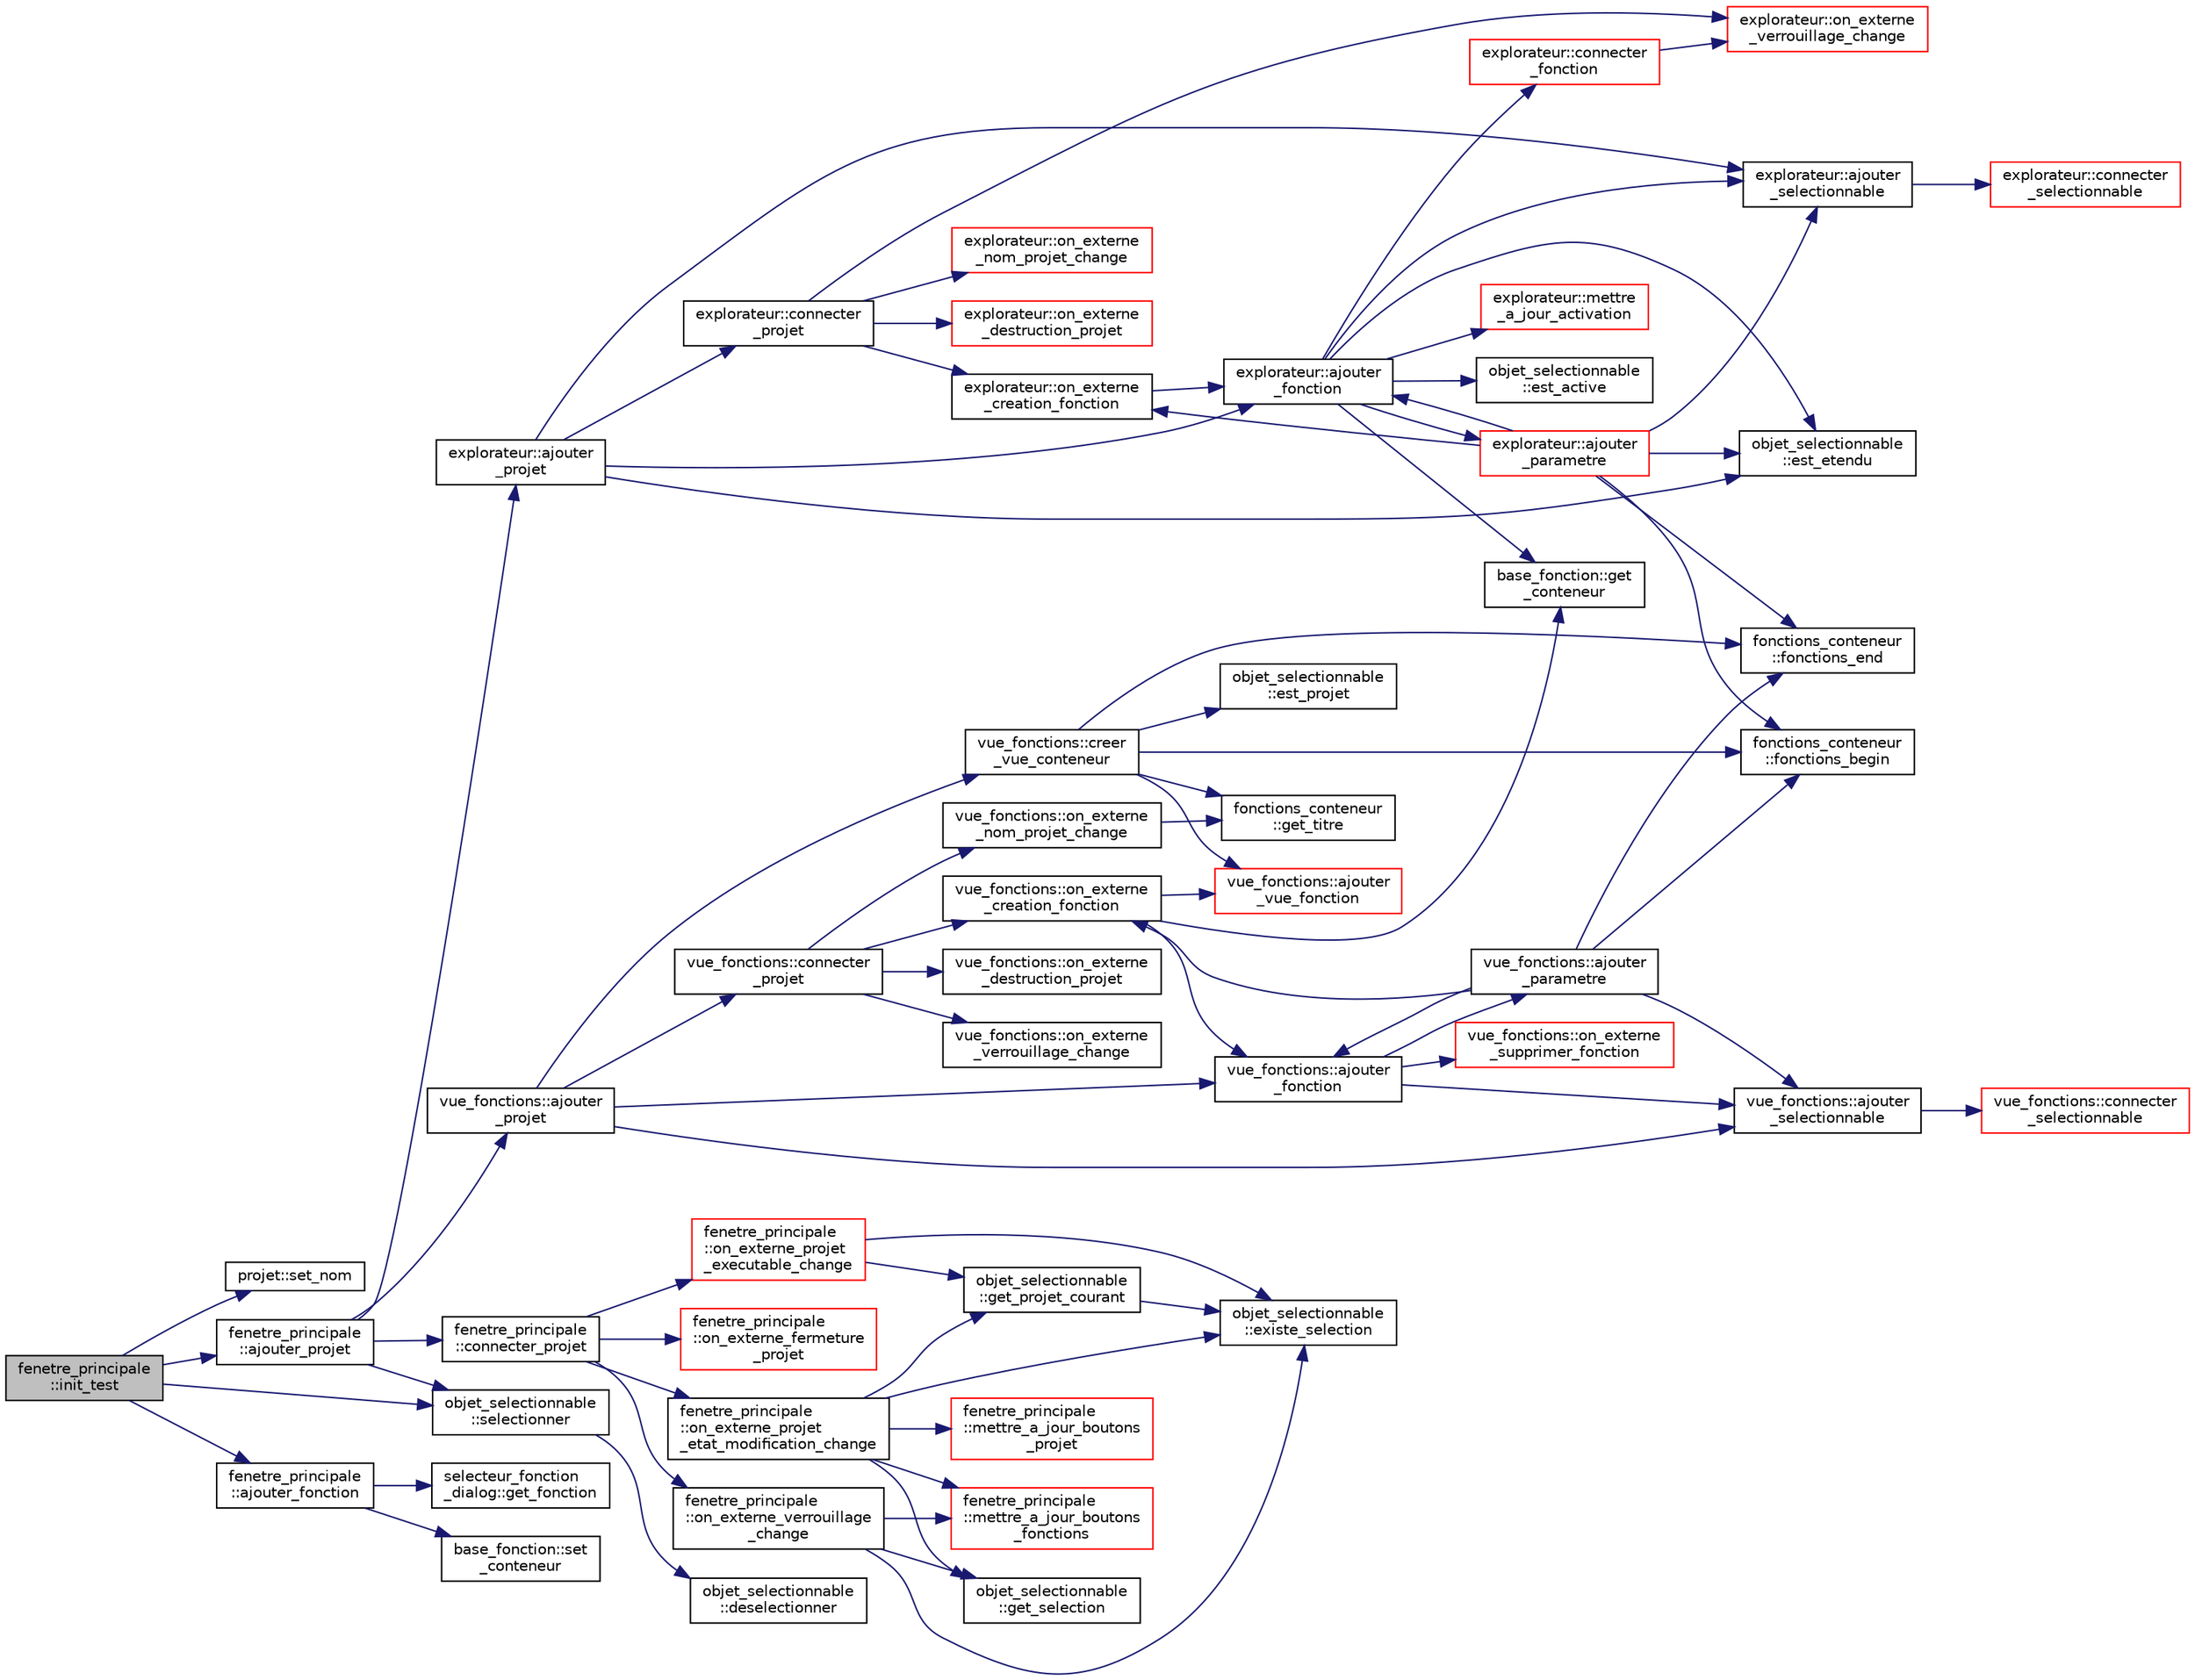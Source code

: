 digraph "fenetre_principale::init_test"
{
  edge [fontname="Helvetica",fontsize="10",labelfontname="Helvetica",labelfontsize="10"];
  node [fontname="Helvetica",fontsize="10",shape=record];
  rankdir="LR";
  Node820 [label="fenetre_principale\l::init_test",height=0.2,width=0.4,color="black", fillcolor="grey75", style="filled", fontcolor="black"];
  Node820 -> Node821 [color="midnightblue",fontsize="10",style="solid",fontname="Helvetica"];
  Node821 [label="projet::set_nom",height=0.2,width=0.4,color="black", fillcolor="white", style="filled",URL="$classprojet.html#a3020254e65eb57b4c36bf7990021ad2b"];
  Node820 -> Node822 [color="midnightblue",fontsize="10",style="solid",fontname="Helvetica"];
  Node822 [label="fenetre_principale\l::ajouter_projet",height=0.2,width=0.4,color="black", fillcolor="white", style="filled",URL="$classfenetre__principale.html#a36f89a276a3e7c84f23e953a1d1ed4c2",tooltip="Ajoute un nouveau projet donné. "];
  Node822 -> Node823 [color="midnightblue",fontsize="10",style="solid",fontname="Helvetica"];
  Node823 [label="explorateur::ajouter\l_projet",height=0.2,width=0.4,color="black", fillcolor="white", style="filled",URL="$classexplorateur.html#a187e3de9d541231a4e42cc18dd164c01",tooltip="Ajoute un projet dans l&#39;explorateur. "];
  Node823 -> Node824 [color="midnightblue",fontsize="10",style="solid",fontname="Helvetica"];
  Node824 [label="explorateur::ajouter\l_selectionnable",height=0.2,width=0.4,color="black", fillcolor="white", style="filled",URL="$classexplorateur.html#a887540b504bdc698ba2b8736fe0e9fdc",tooltip="Ajoute un objet sélectionnable à l&#39;explorateur. "];
  Node824 -> Node825 [color="midnightblue",fontsize="10",style="solid",fontname="Helvetica"];
  Node825 [label="explorateur::connecter\l_selectionnable",height=0.2,width=0.4,color="red", fillcolor="white", style="filled",URL="$classexplorateur.html#ad22d29aa9fc32953c4b2b77c56d189db",tooltip="Ajoute les connects pour un objet donné. "];
  Node823 -> Node830 [color="midnightblue",fontsize="10",style="solid",fontname="Helvetica"];
  Node830 [label="explorateur::connecter\l_projet",height=0.2,width=0.4,color="black", fillcolor="white", style="filled",URL="$classexplorateur.html#a2a297d8a36310f5b657c06e13cff0b06",tooltip="Ajoute les connects pour un projet donné. "];
  Node830 -> Node831 [color="midnightblue",fontsize="10",style="solid",fontname="Helvetica"];
  Node831 [label="explorateur::on_externe\l_creation_fonction",height=0.2,width=0.4,color="black", fillcolor="white", style="filled",URL="$classexplorateur.html#a7f6b58995b31a6b09758e6af0c5988a0",tooltip="Fonction appelée lorsqu&#39;un fonction est créée. "];
  Node831 -> Node832 [color="midnightblue",fontsize="10",style="solid",fontname="Helvetica"];
  Node832 [label="explorateur::ajouter\l_fonction",height=0.2,width=0.4,color="black", fillcolor="white", style="filled",URL="$classexplorateur.html#a9da9de05eb1380d7dc9d0dddd85f2432",tooltip="Ajoute une fonction à l&#39;explorateur. "];
  Node832 -> Node833 [color="midnightblue",fontsize="10",style="solid",fontname="Helvetica"];
  Node833 [label="base_fonction::get\l_conteneur",height=0.2,width=0.4,color="black", fillcolor="white", style="filled",URL="$classbase__fonction.html#a3ae15ad4fd18fed8252fe6d10ca17d23",tooltip="Accesseur sur le conteneur de la fonction. "];
  Node832 -> Node824 [color="midnightblue",fontsize="10",style="solid",fontname="Helvetica"];
  Node832 -> Node834 [color="midnightblue",fontsize="10",style="solid",fontname="Helvetica"];
  Node834 [label="explorateur::ajouter\l_parametre",height=0.2,width=0.4,color="red", fillcolor="white", style="filled",URL="$classexplorateur.html#a4f9742e14126da0d20dd6161c005bcd2",tooltip="Ajoute un paramètre à l&#39;explorateur. "];
  Node834 -> Node824 [color="midnightblue",fontsize="10",style="solid",fontname="Helvetica"];
  Node834 -> Node831 [color="midnightblue",fontsize="10",style="solid",fontname="Helvetica"];
  Node834 -> Node836 [color="midnightblue",fontsize="10",style="solid",fontname="Helvetica"];
  Node836 [label="fonctions_conteneur\l::fonctions_begin",height=0.2,width=0.4,color="black", fillcolor="white", style="filled",URL="$classfonctions__conteneur.html#aa1db33c3a0bf76b354e77b4a4324357a"];
  Node834 -> Node837 [color="midnightblue",fontsize="10",style="solid",fontname="Helvetica"];
  Node837 [label="fonctions_conteneur\l::fonctions_end",height=0.2,width=0.4,color="black", fillcolor="white", style="filled",URL="$classfonctions__conteneur.html#a165ee65380980b58b521a62810cd7e27"];
  Node834 -> Node832 [color="midnightblue",fontsize="10",style="solid",fontname="Helvetica"];
  Node834 -> Node838 [color="midnightblue",fontsize="10",style="solid",fontname="Helvetica"];
  Node838 [label="objet_selectionnable\l::est_etendu",height=0.2,width=0.4,color="black", fillcolor="white", style="filled",URL="$classobjet__selectionnable.html#af1e714963d861a9895ff590531396707"];
  Node832 -> Node839 [color="midnightblue",fontsize="10",style="solid",fontname="Helvetica"];
  Node839 [label="explorateur::mettre\l_a_jour_activation",height=0.2,width=0.4,color="red", fillcolor="white", style="filled",URL="$classexplorateur.html#a1c0d1a2f970f2b4d9560f33f74030f7a",tooltip="Met à jour l&#39;activation d&#39;un noeud. "];
  Node832 -> Node843 [color="midnightblue",fontsize="10",style="solid",fontname="Helvetica"];
  Node843 [label="objet_selectionnable\l::est_active",height=0.2,width=0.4,color="black", fillcolor="white", style="filled",URL="$classobjet__selectionnable.html#a9a0bf43723dd1656224cec9f3c42bba0"];
  Node832 -> Node838 [color="midnightblue",fontsize="10",style="solid",fontname="Helvetica"];
  Node832 -> Node844 [color="midnightblue",fontsize="10",style="solid",fontname="Helvetica"];
  Node844 [label="explorateur::connecter\l_fonction",height=0.2,width=0.4,color="red", fillcolor="white", style="filled",URL="$classexplorateur.html#a838a8a6442ebd91a5c242ea02c0fe3e2",tooltip="Ajoute les connects pour un fonction donnée. "];
  Node844 -> Node847 [color="midnightblue",fontsize="10",style="solid",fontname="Helvetica"];
  Node847 [label="explorateur::on_externe\l_verrouillage_change",height=0.2,width=0.4,color="red", fillcolor="white", style="filled",URL="$classexplorateur.html#afce2e984617f7198974bcd4db9c4175a",tooltip="Fonction appelée lorsque le vérouillage d&#39;un objet change. "];
  Node830 -> Node847 [color="midnightblue",fontsize="10",style="solid",fontname="Helvetica"];
  Node830 -> Node852 [color="midnightblue",fontsize="10",style="solid",fontname="Helvetica"];
  Node852 [label="explorateur::on_externe\l_nom_projet_change",height=0.2,width=0.4,color="red", fillcolor="white", style="filled",URL="$classexplorateur.html#a9f74457a3d08f73b28f5c4eaaf01acc9",tooltip="Fonction appelée lorsqu&#39;un nom de projet change. "];
  Node830 -> Node854 [color="midnightblue",fontsize="10",style="solid",fontname="Helvetica"];
  Node854 [label="explorateur::on_externe\l_destruction_projet",height=0.2,width=0.4,color="red", fillcolor="white", style="filled",URL="$classexplorateur.html#ad7dd8e9faf432a50a821f76ff8c13e39",tooltip="Fonction appelée lorsqu&#39;un projet est détruit. "];
  Node823 -> Node832 [color="midnightblue",fontsize="10",style="solid",fontname="Helvetica"];
  Node823 -> Node838 [color="midnightblue",fontsize="10",style="solid",fontname="Helvetica"];
  Node822 -> Node857 [color="midnightblue",fontsize="10",style="solid",fontname="Helvetica"];
  Node857 [label="vue_fonctions::ajouter\l_projet",height=0.2,width=0.4,color="black", fillcolor="white", style="filled",URL="$classvue__fonctions.html#ac4069084e2d6cbc37f12f6c83519b1b0"];
  Node857 -> Node858 [color="midnightblue",fontsize="10",style="solid",fontname="Helvetica"];
  Node858 [label="vue_fonctions::ajouter\l_selectionnable",height=0.2,width=0.4,color="black", fillcolor="white", style="filled",URL="$classvue__fonctions.html#a77d4c5f3bb2ec3a1160c1d05c23b8bb0"];
  Node858 -> Node859 [color="midnightblue",fontsize="10",style="solid",fontname="Helvetica"];
  Node859 [label="vue_fonctions::connecter\l_selectionnable",height=0.2,width=0.4,color="red", fillcolor="white", style="filled",URL="$classvue__fonctions.html#a8b4d92b99c2f8bad26192a3d496cd97a"];
  Node857 -> Node873 [color="midnightblue",fontsize="10",style="solid",fontname="Helvetica"];
  Node873 [label="vue_fonctions::connecter\l_projet",height=0.2,width=0.4,color="black", fillcolor="white", style="filled",URL="$classvue__fonctions.html#a7a1bbb16655ef76c7ed9fe1eadc085fa"];
  Node873 -> Node874 [color="midnightblue",fontsize="10",style="solid",fontname="Helvetica"];
  Node874 [label="vue_fonctions::on_externe\l_creation_fonction",height=0.2,width=0.4,color="black", fillcolor="white", style="filled",URL="$classvue__fonctions.html#a83878c3919ac64ebcd7c04c7c1046888"];
  Node874 -> Node875 [color="midnightblue",fontsize="10",style="solid",fontname="Helvetica"];
  Node875 [label="vue_fonctions::ajouter\l_fonction",height=0.2,width=0.4,color="black", fillcolor="white", style="filled",URL="$classvue__fonctions.html#a5a635af08c44943e09830be4d8f6d041"];
  Node875 -> Node858 [color="midnightblue",fontsize="10",style="solid",fontname="Helvetica"];
  Node875 -> Node876 [color="midnightblue",fontsize="10",style="solid",fontname="Helvetica"];
  Node876 [label="vue_fonctions::ajouter\l_parametre",height=0.2,width=0.4,color="black", fillcolor="white", style="filled",URL="$classvue__fonctions.html#ac0eb435722cb06695d5a30456659f729"];
  Node876 -> Node858 [color="midnightblue",fontsize="10",style="solid",fontname="Helvetica"];
  Node876 -> Node874 [color="midnightblue",fontsize="10",style="solid",fontname="Helvetica"];
  Node876 -> Node836 [color="midnightblue",fontsize="10",style="solid",fontname="Helvetica"];
  Node876 -> Node837 [color="midnightblue",fontsize="10",style="solid",fontname="Helvetica"];
  Node876 -> Node875 [color="midnightblue",fontsize="10",style="solid",fontname="Helvetica"];
  Node875 -> Node877 [color="midnightblue",fontsize="10",style="solid",fontname="Helvetica"];
  Node877 [label="vue_fonctions::on_externe\l_supprimer_fonction",height=0.2,width=0.4,color="red", fillcolor="white", style="filled",URL="$classvue__fonctions.html#aabefa95bb20446100e0e06b13ce13709"];
  Node874 -> Node833 [color="midnightblue",fontsize="10",style="solid",fontname="Helvetica"];
  Node874 -> Node864 [color="midnightblue",fontsize="10",style="solid",fontname="Helvetica"];
  Node864 [label="vue_fonctions::ajouter\l_vue_fonction",height=0.2,width=0.4,color="red", fillcolor="white", style="filled",URL="$classvue__fonctions.html#a8965a0253e4ffc9fddb3fb4c595ff751",tooltip="Ajoute la vue de la fonction. "];
  Node873 -> Node881 [color="midnightblue",fontsize="10",style="solid",fontname="Helvetica"];
  Node881 [label="vue_fonctions::on_externe\l_nom_projet_change",height=0.2,width=0.4,color="black", fillcolor="white", style="filled",URL="$classvue__fonctions.html#a952b392ce79225a64e3f5528d745ff30"];
  Node881 -> Node863 [color="midnightblue",fontsize="10",style="solid",fontname="Helvetica"];
  Node863 [label="fonctions_conteneur\l::get_titre",height=0.2,width=0.4,color="black", fillcolor="white", style="filled",URL="$classfonctions__conteneur.html#ab81d1b229c4f0564ef2aef27345bf1ad"];
  Node873 -> Node882 [color="midnightblue",fontsize="10",style="solid",fontname="Helvetica"];
  Node882 [label="vue_fonctions::on_externe\l_verrouillage_change",height=0.2,width=0.4,color="black", fillcolor="white", style="filled",URL="$classvue__fonctions.html#ae1040e9a2b73fb1fbc17e1a0e438c036"];
  Node873 -> Node883 [color="midnightblue",fontsize="10",style="solid",fontname="Helvetica"];
  Node883 [label="vue_fonctions::on_externe\l_destruction_projet",height=0.2,width=0.4,color="black", fillcolor="white", style="filled",URL="$classvue__fonctions.html#a9ccf7aef7028a0240a4f5eb7d2c26169"];
  Node857 -> Node875 [color="midnightblue",fontsize="10",style="solid",fontname="Helvetica"];
  Node857 -> Node861 [color="midnightblue",fontsize="10",style="solid",fontname="Helvetica"];
  Node861 [label="vue_fonctions::creer\l_vue_conteneur",height=0.2,width=0.4,color="black", fillcolor="white", style="filled",URL="$classvue__fonctions.html#a43f442e02fedae787e0027e5c766cab4",tooltip="On crée la vue. "];
  Node861 -> Node862 [color="midnightblue",fontsize="10",style="solid",fontname="Helvetica"];
  Node862 [label="objet_selectionnable\l::est_projet",height=0.2,width=0.4,color="black", fillcolor="white", style="filled",URL="$classobjet__selectionnable.html#a49ea1a29523e46f099896477a2b43eaa"];
  Node861 -> Node863 [color="midnightblue",fontsize="10",style="solid",fontname="Helvetica"];
  Node861 -> Node836 [color="midnightblue",fontsize="10",style="solid",fontname="Helvetica"];
  Node861 -> Node837 [color="midnightblue",fontsize="10",style="solid",fontname="Helvetica"];
  Node861 -> Node864 [color="midnightblue",fontsize="10",style="solid",fontname="Helvetica"];
  Node822 -> Node884 [color="midnightblue",fontsize="10",style="solid",fontname="Helvetica"];
  Node884 [label="fenetre_principale\l::connecter_projet",height=0.2,width=0.4,color="black", fillcolor="white", style="filled",URL="$classfenetre__principale.html#a8a3a74f711670339243baf7c08d7ca05",tooltip="Ajoute les connections pour un projet donné. "];
  Node884 -> Node885 [color="midnightblue",fontsize="10",style="solid",fontname="Helvetica"];
  Node885 [label="fenetre_principale\l::on_externe_projet\l_etat_modification_change",height=0.2,width=0.4,color="black", fillcolor="white", style="filled",URL="$classfenetre__principale.html#aa3031f71451237710b8e71ffc9df4f23",tooltip="Fonction appelée lorsque l&#39;état de modification d&#39;un projet change. "];
  Node885 -> Node886 [color="midnightblue",fontsize="10",style="solid",fontname="Helvetica"];
  Node886 [label="objet_selectionnable\l::existe_selection",height=0.2,width=0.4,color="black", fillcolor="white", style="filled",URL="$classobjet__selectionnable.html#ad3c9ec08e1036a463b6b82176d52364d"];
  Node885 -> Node887 [color="midnightblue",fontsize="10",style="solid",fontname="Helvetica"];
  Node887 [label="objet_selectionnable\l::get_projet_courant",height=0.2,width=0.4,color="black", fillcolor="white", style="filled",URL="$classobjet__selectionnable.html#afdc2163828d829f786887b60e11e4717"];
  Node887 -> Node886 [color="midnightblue",fontsize="10",style="solid",fontname="Helvetica"];
  Node885 -> Node888 [color="midnightblue",fontsize="10",style="solid",fontname="Helvetica"];
  Node888 [label="fenetre_principale\l::mettre_a_jour_boutons\l_projet",height=0.2,width=0.4,color="red", fillcolor="white", style="filled",URL="$classfenetre__principale.html#a254e577618618631bd05597f6630fcc4",tooltip="Met à jour les boutons de la fenêtre selon un projet donné. "];
  Node885 -> Node892 [color="midnightblue",fontsize="10",style="solid",fontname="Helvetica"];
  Node892 [label="fenetre_principale\l::mettre_a_jour_boutons\l_fonctions",height=0.2,width=0.4,color="red", fillcolor="white", style="filled",URL="$classfenetre__principale.html#a0e4687512b180aef1eb6f75359b13cee",tooltip="Met à jour les boutons d&#39;ajout de fonctions selon un objet donné. "];
  Node885 -> Node897 [color="midnightblue",fontsize="10",style="solid",fontname="Helvetica"];
  Node897 [label="objet_selectionnable\l::get_selection",height=0.2,width=0.4,color="black", fillcolor="white", style="filled",URL="$classobjet__selectionnable.html#ae6be76843c7b502410ec8d2c1fff88a3"];
  Node884 -> Node898 [color="midnightblue",fontsize="10",style="solid",fontname="Helvetica"];
  Node898 [label="fenetre_principale\l::on_externe_projet\l_executable_change",height=0.2,width=0.4,color="red", fillcolor="white", style="filled",URL="$classfenetre__principale.html#aac51e3e43a291658385b410ad158f24d",tooltip="Fonction appelée lorsque l&#39;état d&#39;exécutabitlité d&#39;un projet change. "];
  Node898 -> Node886 [color="midnightblue",fontsize="10",style="solid",fontname="Helvetica"];
  Node898 -> Node887 [color="midnightblue",fontsize="10",style="solid",fontname="Helvetica"];
  Node884 -> Node901 [color="midnightblue",fontsize="10",style="solid",fontname="Helvetica"];
  Node901 [label="fenetre_principale\l::on_externe_verrouillage\l_change",height=0.2,width=0.4,color="black", fillcolor="white", style="filled",URL="$classfenetre__principale.html#a6a720767a355118833f47fdf265f134b",tooltip="Fonction appelée lorsqu&#39;il y a un changement de verrouillage d&#39;un objet. "];
  Node901 -> Node886 [color="midnightblue",fontsize="10",style="solid",fontname="Helvetica"];
  Node901 -> Node897 [color="midnightblue",fontsize="10",style="solid",fontname="Helvetica"];
  Node901 -> Node892 [color="midnightblue",fontsize="10",style="solid",fontname="Helvetica"];
  Node884 -> Node902 [color="midnightblue",fontsize="10",style="solid",fontname="Helvetica"];
  Node902 [label="fenetre_principale\l::on_externe_fermeture\l_projet",height=0.2,width=0.4,color="red", fillcolor="white", style="filled",URL="$classfenetre__principale.html#aed193870fa2381dc3add068169629d7b",tooltip="Fonction appelée lorsqu&#39;il y a une demande externe de fermeture d&#39;un projet. "];
  Node822 -> Node910 [color="midnightblue",fontsize="10",style="solid",fontname="Helvetica"];
  Node910 [label="objet_selectionnable\l::selectionner",height=0.2,width=0.4,color="black", fillcolor="white", style="filled",URL="$classobjet__selectionnable.html#a645da22be6e3f8747086da238e788fb9"];
  Node910 -> Node909 [color="midnightblue",fontsize="10",style="solid",fontname="Helvetica"];
  Node909 [label="objet_selectionnable\l::deselectionner",height=0.2,width=0.4,color="black", fillcolor="white", style="filled",URL="$classobjet__selectionnable.html#a555085da89b30b07349064bb54a26138"];
  Node820 -> Node911 [color="midnightblue",fontsize="10",style="solid",fontname="Helvetica"];
  Node911 [label="fenetre_principale\l::ajouter_fonction",height=0.2,width=0.4,color="black", fillcolor="white", style="filled",URL="$classfenetre__principale.html#a0257f102b5827b67ca870579e062232e",tooltip="Ajoute une fonction dans un conteneur donné. "];
  Node911 -> Node912 [color="midnightblue",fontsize="10",style="solid",fontname="Helvetica"];
  Node912 [label="selecteur_fonction\l_dialog::get_fonction",height=0.2,width=0.4,color="black", fillcolor="white", style="filled",URL="$classselecteur__fonction__dialog.html#a35a75e577db0e5ca0e9ac64b5202e176"];
  Node911 -> Node913 [color="midnightblue",fontsize="10",style="solid",fontname="Helvetica"];
  Node913 [label="base_fonction::set\l_conteneur",height=0.2,width=0.4,color="black", fillcolor="white", style="filled",URL="$classbase__fonction.html#aa487a07ab1961bfbdf04ddd3c72b4d3c",tooltip="Initialise le conteneur de la fonction. "];
  Node820 -> Node910 [color="midnightblue",fontsize="10",style="solid",fontname="Helvetica"];
}
